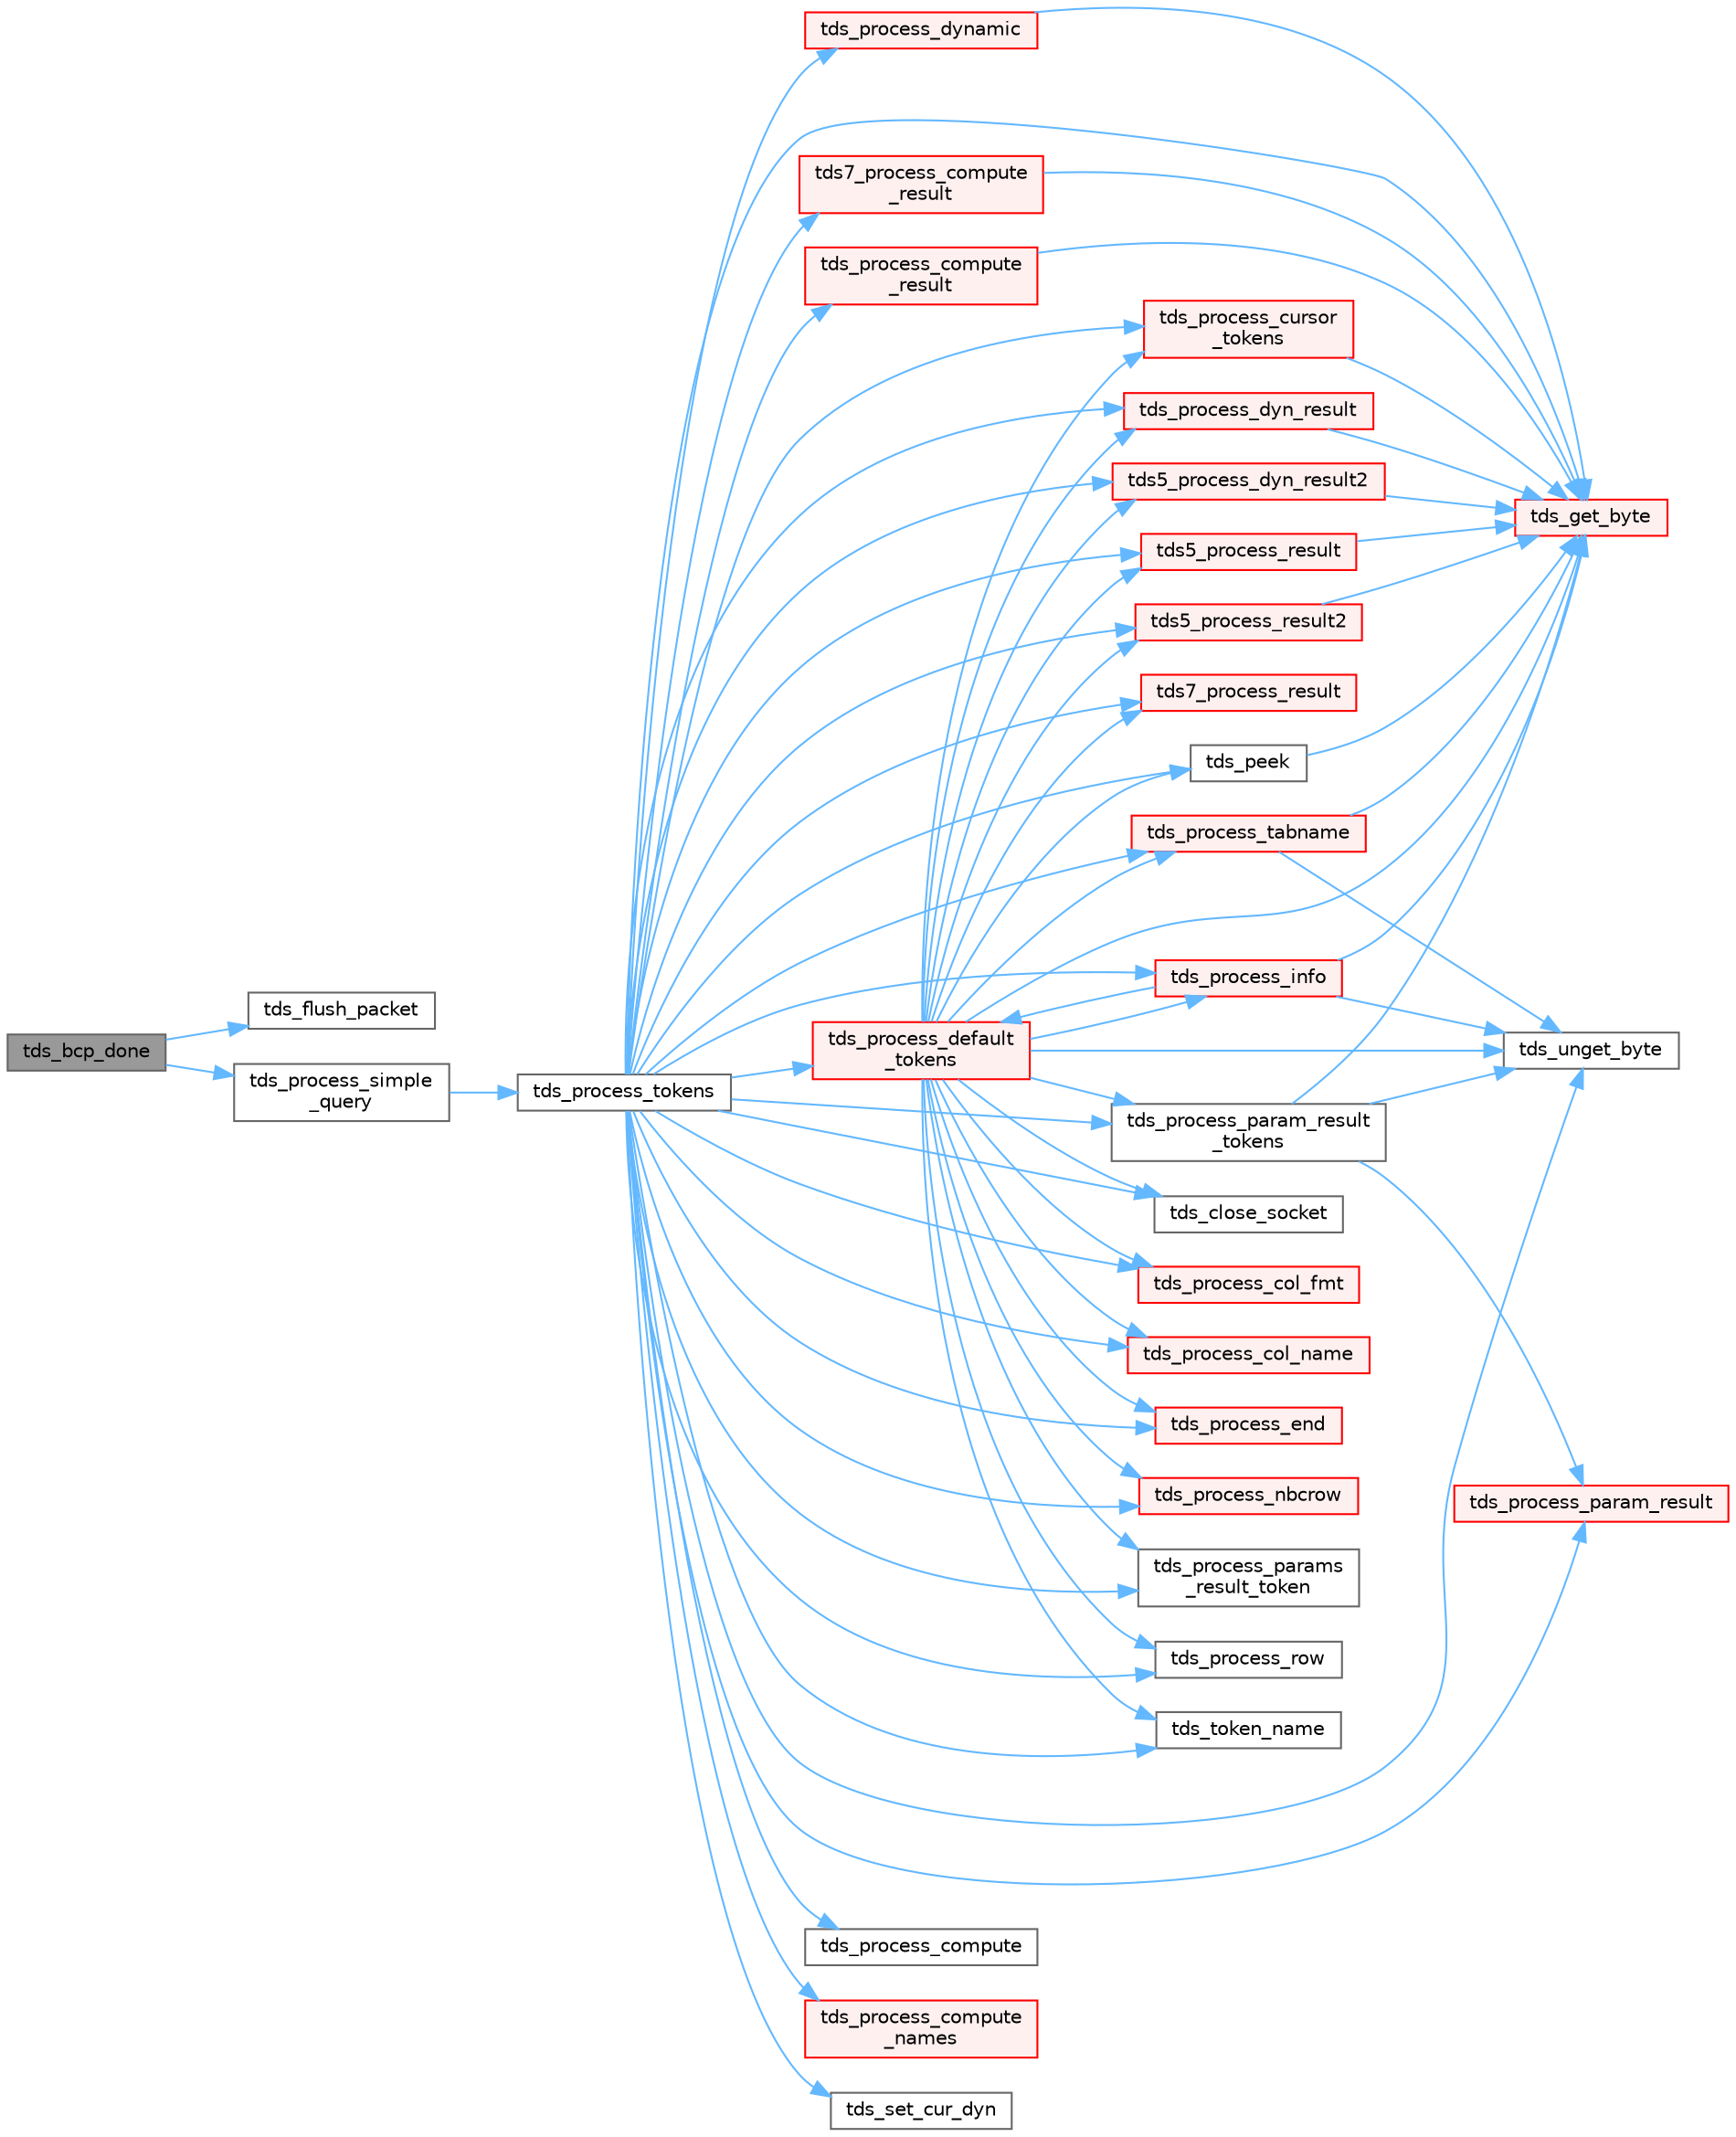 digraph "tds_bcp_done"
{
 // LATEX_PDF_SIZE
  bgcolor="transparent";
  edge [fontname=Helvetica,fontsize=10,labelfontname=Helvetica,labelfontsize=10];
  node [fontname=Helvetica,fontsize=10,shape=box,height=0.2,width=0.4];
  rankdir="LR";
  Node1 [id="Node000001",label="tds_bcp_done",height=0.2,width=0.4,color="gray40", fillcolor="grey60", style="filled", fontcolor="black",tooltip="Tell we finished sending BCP data to server."];
  Node1 -> Node2 [id="edge1_Node000001_Node000002",color="steelblue1",style="solid",tooltip=" "];
  Node2 [id="Node000002",label="tds_flush_packet",height=0.2,width=0.4,color="grey40", fillcolor="white", style="filled",URL="$a00579.html#ga5feb53554e8917a81bbbc332163a61fb",tooltip="Flush packet to server."];
  Node1 -> Node3 [id="edge2_Node000001_Node000003",color="steelblue1",style="solid",tooltip=" "];
  Node3 [id="Node000003",label="tds_process_simple\l_query",height=0.2,width=0.4,color="grey40", fillcolor="white", style="filled",URL="$a00580.html#gaeeb1562044786ea17bea361ed83e6946",tooltip="Process results for simple query as \"SET TEXTSIZE\" or \"USE dbname\" If the statement returns results,..."];
  Node3 -> Node4 [id="edge3_Node000003_Node000004",color="steelblue1",style="solid",tooltip=" "];
  Node4 [id="Node000004",label="tds_process_tokens",height=0.2,width=0.4,color="grey40", fillcolor="white", style="filled",URL="$a00580.html#gabfc9de1d1fe718818caf63a4be4035a6",tooltip="process all streams."];
  Node4 -> Node5 [id="edge4_Node000004_Node000005",color="steelblue1",style="solid",tooltip=" "];
  Node5 [id="Node000005",label="tds5_process_dyn_result2",height=0.2,width=0.4,color="red", fillcolor="#FFF0F0", style="filled",URL="$a00580.html#gae688b515631141acfbc41bbb91c8b921",tooltip="Process new TDS 5.0 token for describing output parameters."];
  Node5 -> Node30 [id="edge5_Node000005_Node000030",color="steelblue1",style="solid",tooltip=" "];
  Node30 [id="Node000030",label="tds_get_byte",height=0.2,width=0.4,color="red", fillcolor="#FFF0F0", style="filled",URL="$a00579.html#ga0cb72d3f6943795c39db1fa692be0a58",tooltip="Return a single byte from the input buffer."];
  Node4 -> Node33 [id="edge6_Node000004_Node000033",color="steelblue1",style="solid",tooltip=" "];
  Node33 [id="Node000033",label="tds5_process_result",height=0.2,width=0.4,color="red", fillcolor="#FFF0F0", style="filled",URL="$a00580.html#ga547b2f48659f77a69aa802d861ac827d",tooltip="tds5_process_result() is the TDS 5.0 result set processing routine."];
  Node33 -> Node30 [id="edge7_Node000033_Node000030",color="steelblue1",style="solid",tooltip=" "];
  Node4 -> Node36 [id="edge8_Node000004_Node000036",color="steelblue1",style="solid",tooltip=" "];
  Node36 [id="Node000036",label="tds5_process_result2",height=0.2,width=0.4,color="red", fillcolor="#FFF0F0", style="filled",URL="$a00580.html#gabe2bdd5a41ce067cb31aef18ff81cb1c",tooltip="tds5_process_result2() is the new TDS 5.0 result set processing routine."];
  Node36 -> Node30 [id="edge9_Node000036_Node000030",color="steelblue1",style="solid",tooltip=" "];
  Node4 -> Node40 [id="edge10_Node000004_Node000040",color="steelblue1",style="solid",tooltip=" "];
  Node40 [id="Node000040",label="tds7_process_compute\l_result",height=0.2,width=0.4,color="red", fillcolor="#FFF0F0", style="filled",URL="$a00580.html#ga6728e344caa20aea1def85f58dea138b",tooltip="tds7_process_compute_result() processes compute result sets for TDS 7/8."];
  Node40 -> Node30 [id="edge11_Node000040_Node000030",color="steelblue1",style="solid",tooltip=" "];
  Node4 -> Node44 [id="edge12_Node000004_Node000044",color="steelblue1",style="solid",tooltip=" "];
  Node44 [id="Node000044",label="tds7_process_result",height=0.2,width=0.4,color="red", fillcolor="#FFF0F0", style="filled",URL="$a00580.html#gaca56fc22d65a24a96d1bef310ade73aa",tooltip="tds7_process_result() is the TDS 7.0 result set processing routine."];
  Node4 -> Node20 [id="edge13_Node000004_Node000020",color="steelblue1",style="solid",tooltip=" "];
  Node20 [id="Node000020",label="tds_close_socket",height=0.2,width=0.4,color="grey40", fillcolor="white", style="filled",URL="$a00579.html#ga3e3f76009fce5ceedb2f42bb2c9aed2e",tooltip="Close current socket."];
  Node4 -> Node30 [id="edge14_Node000004_Node000030",color="steelblue1",style="solid",tooltip=" "];
  Node4 -> Node45 [id="edge15_Node000004_Node000045",color="steelblue1",style="solid",tooltip=" "];
  Node45 [id="Node000045",label="tds_peek",height=0.2,width=0.4,color="grey40", fillcolor="white", style="filled",URL="$a00579.html#ga221e98a9c8be96ec6c8547891e1b53af",tooltip="Reads a byte from the TDS stream without removing it."];
  Node45 -> Node30 [id="edge16_Node000045_Node000030",color="steelblue1",style="solid",tooltip=" "];
  Node4 -> Node46 [id="edge17_Node000004_Node000046",color="steelblue1",style="solid",tooltip=" "];
  Node46 [id="Node000046",label="tds_process_col_fmt",height=0.2,width=0.4,color="red", fillcolor="#FFF0F0", style="filled",URL="$a00580.html#ga4e3dd9d3614f5f0433b78b761dd68741",tooltip="tds_process_col_fmt() is the other half of result set processing under TDS 4.2."];
  Node4 -> Node47 [id="edge18_Node000004_Node000047",color="steelblue1",style="solid",tooltip=" "];
  Node47 [id="Node000047",label="tds_process_col_name",height=0.2,width=0.4,color="red", fillcolor="#FFF0F0", style="filled",URL="$a00580.html#ga905d2fa5e1b602817bd16bb0fcf9eadb",tooltip="tds_process_col_name() is one half of the result set under TDS 4.2 it contains all the column names,..."];
  Node4 -> Node51 [id="edge19_Node000004_Node000051",color="steelblue1",style="solid",tooltip=" "];
  Node51 [id="Node000051",label="tds_process_compute",height=0.2,width=0.4,color="grey40", fillcolor="white", style="filled",URL="$a00580.html#ga6fcb37d5addebdc1af9f34ebc59fd7a8",tooltip="tds_process_compute() processes compute rows and places them in the row buffer."];
  Node4 -> Node52 [id="edge20_Node000004_Node000052",color="steelblue1",style="solid",tooltip=" "];
  Node52 [id="Node000052",label="tds_process_compute\l_names",height=0.2,width=0.4,color="red", fillcolor="#FFF0F0", style="filled",URL="$a00580.html#gae5b3e01f3d665f9e377de091f46f1ab9",tooltip="tds_process_compute_names() processes compute result sets."];
  Node4 -> Node53 [id="edge21_Node000004_Node000053",color="steelblue1",style="solid",tooltip=" "];
  Node53 [id="Node000053",label="tds_process_compute\l_result",height=0.2,width=0.4,color="red", fillcolor="#FFF0F0", style="filled",URL="$a00580.html#gae3368ea80d0d8b13791ceb13ee5f19c9",tooltip="tds_process_compute_result() processes compute result sets."];
  Node53 -> Node30 [id="edge22_Node000053_Node000030",color="steelblue1",style="solid",tooltip=" "];
  Node4 -> Node54 [id="edge23_Node000004_Node000054",color="steelblue1",style="solid",tooltip=" "];
  Node54 [id="Node000054",label="tds_process_cursor\l_tokens",height=0.2,width=0.4,color="red", fillcolor="#FFF0F0", style="filled",URL="$a00580.html#ga315d875d90c64d12d61fc9e33b4dee96",tooltip="Reads cursor command results."];
  Node54 -> Node30 [id="edge24_Node000054_Node000030",color="steelblue1",style="solid",tooltip=" "];
  Node4 -> Node55 [id="edge25_Node000004_Node000055",color="steelblue1",style="solid",tooltip=" "];
  Node55 [id="Node000055",label="tds_process_default\l_tokens",height=0.2,width=0.4,color="red", fillcolor="#FFF0F0", style="filled",URL="$a00580.html#ga39453d084f3f780ac4602d4abf2839f7",tooltip="tds_process_default_tokens() is a catch all function that is called to process tokens not known to ot..."];
  Node55 -> Node5 [id="edge26_Node000055_Node000005",color="steelblue1",style="solid",tooltip=" "];
  Node55 -> Node33 [id="edge27_Node000055_Node000033",color="steelblue1",style="solid",tooltip=" "];
  Node55 -> Node36 [id="edge28_Node000055_Node000036",color="steelblue1",style="solid",tooltip=" "];
  Node55 -> Node44 [id="edge29_Node000055_Node000044",color="steelblue1",style="solid",tooltip=" "];
  Node55 -> Node20 [id="edge30_Node000055_Node000020",color="steelblue1",style="solid",tooltip=" "];
  Node55 -> Node30 [id="edge31_Node000055_Node000030",color="steelblue1",style="solid",tooltip=" "];
  Node55 -> Node45 [id="edge32_Node000055_Node000045",color="steelblue1",style="solid",tooltip=" "];
  Node55 -> Node46 [id="edge33_Node000055_Node000046",color="steelblue1",style="solid",tooltip=" "];
  Node55 -> Node47 [id="edge34_Node000055_Node000047",color="steelblue1",style="solid",tooltip=" "];
  Node55 -> Node54 [id="edge35_Node000055_Node000054",color="steelblue1",style="solid",tooltip=" "];
  Node55 -> Node59 [id="edge36_Node000055_Node000059",color="steelblue1",style="solid",tooltip=" "];
  Node59 [id="Node000059",label="tds_process_dyn_result",height=0.2,width=0.4,color="red", fillcolor="#FFF0F0", style="filled",URL="$a00580.html#ga416cf119c1d4a0fca27dc5b50c261358",tooltip="Process results from dynamic."];
  Node59 -> Node30 [id="edge37_Node000059_Node000030",color="steelblue1",style="solid",tooltip=" "];
  Node55 -> Node60 [id="edge38_Node000055_Node000060",color="steelblue1",style="solid",tooltip=" "];
  Node60 [id="Node000060",label="tds_process_end",height=0.2,width=0.4,color="red", fillcolor="#FFF0F0", style="filled",URL="$a00580.html#ga7a081cf9bb8f04ead12f0299fb7c4cd9",tooltip="tds_process_end() processes any of the DONE, DONEPROC, or DONEINPROC tokens."];
  Node55 -> Node81 [id="edge39_Node000055_Node000081",color="steelblue1",style="solid",tooltip=" "];
  Node81 [id="Node000081",label="tds_process_info",height=0.2,width=0.4,color="red", fillcolor="#FFF0F0", style="filled",URL="$a00580.html#ga65a2316369529731732f200c190d05d6",tooltip="tds_process_info() is called for INFO, ERR, or EED tokens and is responsible for calling the CLI's me..."];
  Node81 -> Node30 [id="edge40_Node000081_Node000030",color="steelblue1",style="solid",tooltip=" "];
  Node81 -> Node55 [id="edge41_Node000081_Node000055",color="steelblue1",style="solid",tooltip=" "];
  Node81 -> Node82 [id="edge42_Node000081_Node000082",color="steelblue1",style="solid",tooltip=" "];
  Node82 [id="Node000082",label="tds_unget_byte",height=0.2,width=0.4,color="grey40", fillcolor="white", style="filled",URL="$a00579.html#gad70d59fb317d098b0c9fd29dd77131a8",tooltip="Unget will always work as long as you don't call it twice in a row."];
  Node55 -> Node83 [id="edge43_Node000055_Node000083",color="steelblue1",style="solid",tooltip=" "];
  Node83 [id="Node000083",label="tds_process_nbcrow",height=0.2,width=0.4,color="red", fillcolor="#FFF0F0", style="filled",URL="$a00580.html#gaf7264c9eb3aa7a73358a4c65f02d3d3c",tooltip="tds_process_nbcrow() processes rows and places them in the row buffer."];
  Node55 -> Node84 [id="edge44_Node000055_Node000084",color="steelblue1",style="solid",tooltip=" "];
  Node84 [id="Node000084",label="tds_process_param_result\l_tokens",height=0.2,width=0.4,color="grey40", fillcolor="white", style="filled",URL="$a00580.html#ga9fdef8228d29cab7fa9098f07fa73fba",tooltip="Process parameters from networks."];
  Node84 -> Node30 [id="edge45_Node000084_Node000030",color="steelblue1",style="solid",tooltip=" "];
  Node84 -> Node85 [id="edge46_Node000084_Node000085",color="steelblue1",style="solid",tooltip=" "];
  Node85 [id="Node000085",label="tds_process_param_result",height=0.2,width=0.4,color="red", fillcolor="#FFF0F0", style="filled",URL="$a00580.html#gacb3354443bcefe7a500a500a4904cc05",tooltip="process output parameters of a stored procedure."];
  Node84 -> Node82 [id="edge47_Node000084_Node000082",color="steelblue1",style="solid",tooltip=" "];
  Node55 -> Node89 [id="edge48_Node000055_Node000089",color="steelblue1",style="solid",tooltip=" "];
  Node89 [id="Node000089",label="tds_process_params\l_result_token",height=0.2,width=0.4,color="grey40", fillcolor="white", style="filled",URL="$a00580.html#ga7b18c0911a9dc69939577b39eb64725d",tooltip="tds_process_params_result_token() processes params on TDS5."];
  Node55 -> Node90 [id="edge49_Node000055_Node000090",color="steelblue1",style="solid",tooltip=" "];
  Node90 [id="Node000090",label="tds_process_row",height=0.2,width=0.4,color="grey40", fillcolor="white", style="filled",URL="$a00580.html#gaad814dd6e35aee8332035d06dc8b5d65",tooltip="tds_process_row() processes rows and places them in the row buffer."];
  Node55 -> Node91 [id="edge50_Node000055_Node000091",color="steelblue1",style="solid",tooltip=" "];
  Node91 [id="Node000091",label="tds_process_tabname",height=0.2,width=0.4,color="red", fillcolor="#FFF0F0", style="filled",URL="$a00580.html#gaeec59bca9bd0c5388e245f0d19d9c81a",tooltip="Process list of table from network."];
  Node91 -> Node30 [id="edge51_Node000091_Node000030",color="steelblue1",style="solid",tooltip=" "];
  Node91 -> Node82 [id="edge52_Node000091_Node000082",color="steelblue1",style="solid",tooltip=" "];
  Node55 -> Node95 [id="edge53_Node000055_Node000095",color="steelblue1",style="solid",tooltip=" "];
  Node95 [id="Node000095",label="tds_token_name",height=0.2,width=0.4,color="grey40", fillcolor="white", style="filled",URL="$a00580.html#ga7f24a7af985cd320788122e98072b7af",tooltip="Returns string representation for a given token type."];
  Node55 -> Node82 [id="edge54_Node000055_Node000082",color="steelblue1",style="solid",tooltip=" "];
  Node4 -> Node59 [id="edge55_Node000004_Node000059",color="steelblue1",style="solid",tooltip=" "];
  Node4 -> Node96 [id="edge56_Node000004_Node000096",color="steelblue1",style="solid",tooltip=" "];
  Node96 [id="Node000096",label="tds_process_dynamic",height=0.2,width=0.4,color="red", fillcolor="#FFF0F0", style="filled",URL="$a00580.html#ga5cfc0340d8d717e67f60037e029b2142",tooltip="tds_process_dynamic() finds the element of the dyns array for the id"];
  Node96 -> Node30 [id="edge57_Node000096_Node000030",color="steelblue1",style="solid",tooltip=" "];
  Node4 -> Node60 [id="edge58_Node000004_Node000060",color="steelblue1",style="solid",tooltip=" "];
  Node4 -> Node81 [id="edge59_Node000004_Node000081",color="steelblue1",style="solid",tooltip=" "];
  Node4 -> Node83 [id="edge60_Node000004_Node000083",color="steelblue1",style="solid",tooltip=" "];
  Node4 -> Node85 [id="edge61_Node000004_Node000085",color="steelblue1",style="solid",tooltip=" "];
  Node4 -> Node84 [id="edge62_Node000004_Node000084",color="steelblue1",style="solid",tooltip=" "];
  Node4 -> Node89 [id="edge63_Node000004_Node000089",color="steelblue1",style="solid",tooltip=" "];
  Node4 -> Node90 [id="edge64_Node000004_Node000090",color="steelblue1",style="solid",tooltip=" "];
  Node4 -> Node91 [id="edge65_Node000004_Node000091",color="steelblue1",style="solid",tooltip=" "];
  Node4 -> Node75 [id="edge66_Node000004_Node000075",color="steelblue1",style="solid",tooltip=" "];
  Node75 [id="Node000075",label="tds_set_cur_dyn",height=0.2,width=0.4,color="grey40", fillcolor="white", style="filled",URL="$a00578.html#gae8b7db85af16701fc0604eb117cbd4e4",tooltip="Set current dynamic."];
  Node4 -> Node95 [id="edge67_Node000004_Node000095",color="steelblue1",style="solid",tooltip=" "];
  Node4 -> Node82 [id="edge68_Node000004_Node000082",color="steelblue1",style="solid",tooltip=" "];
}
